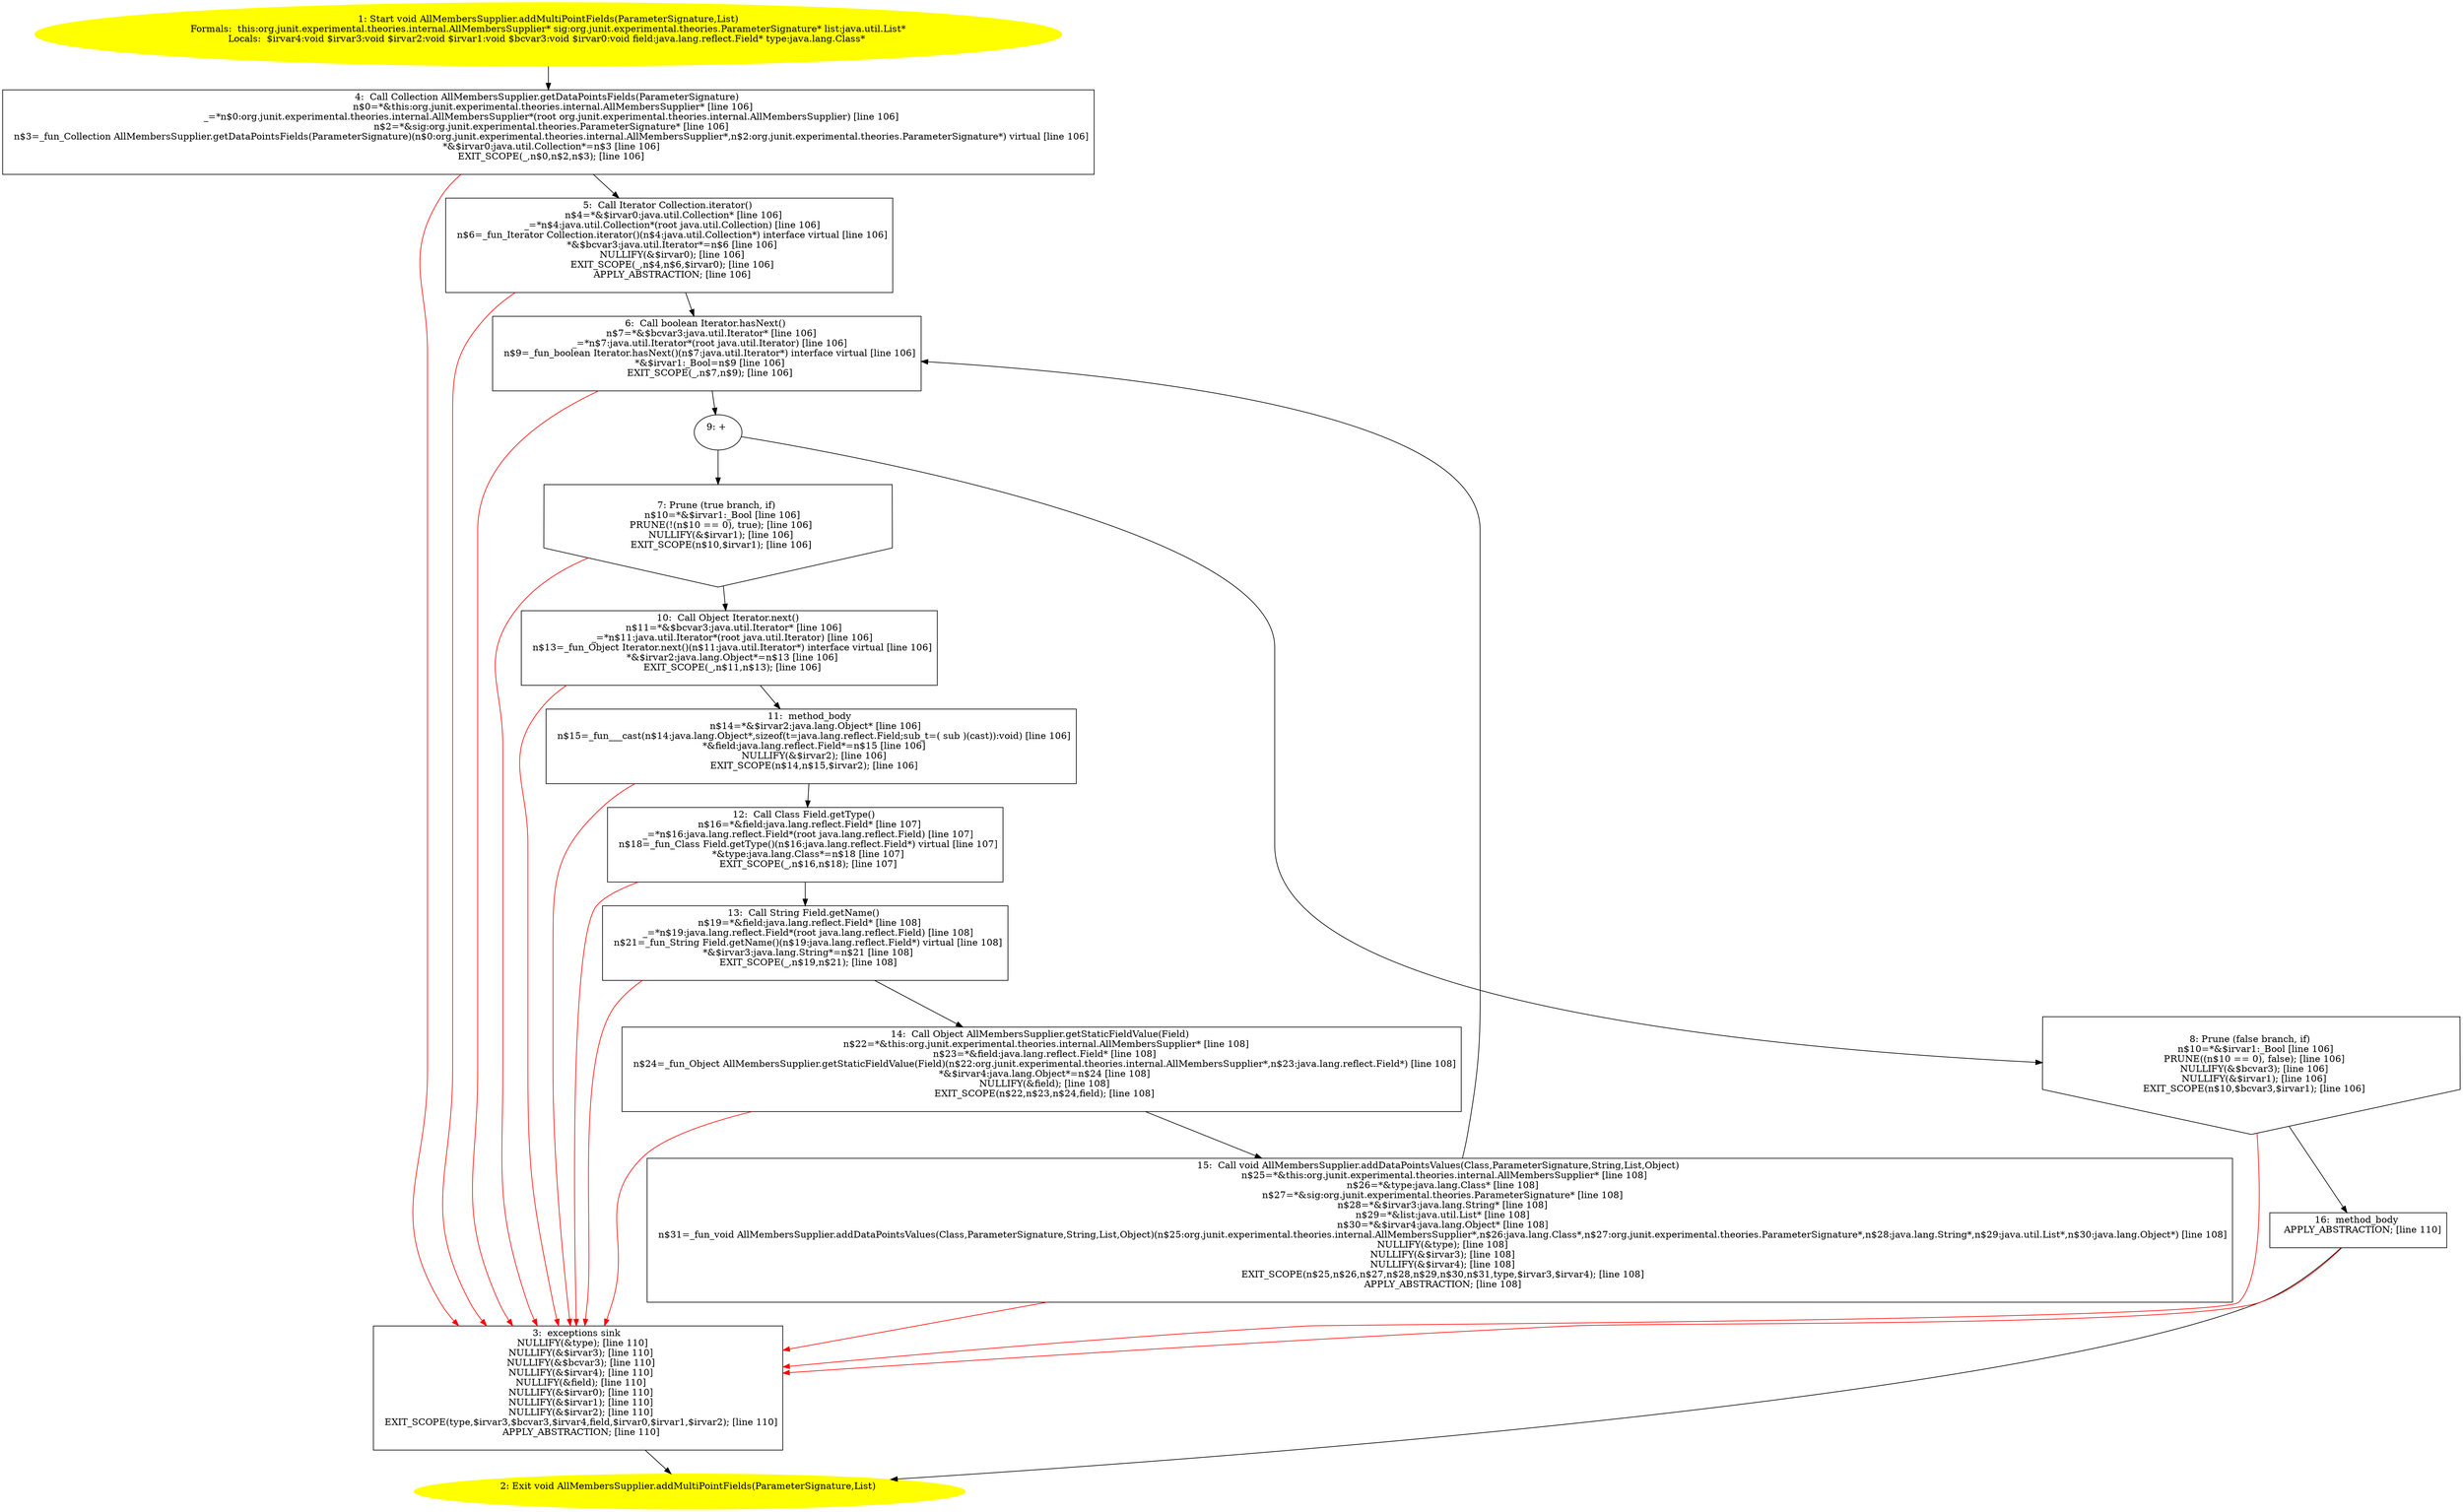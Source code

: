 /* @generated */
digraph cfg {
"org.junit.experimental.theories.internal.AllMembersSupplier.addMultiPointFields(org.junit.experiment.66f469ae724eaf7fa5a8930b032987c4_1" [label="1: Start void AllMembersSupplier.addMultiPointFields(ParameterSignature,List)\nFormals:  this:org.junit.experimental.theories.internal.AllMembersSupplier* sig:org.junit.experimental.theories.ParameterSignature* list:java.util.List*\nLocals:  $irvar4:void $irvar3:void $irvar2:void $irvar1:void $bcvar3:void $irvar0:void field:java.lang.reflect.Field* type:java.lang.Class* \n  " color=yellow style=filled]
	

	 "org.junit.experimental.theories.internal.AllMembersSupplier.addMultiPointFields(org.junit.experiment.66f469ae724eaf7fa5a8930b032987c4_1" -> "org.junit.experimental.theories.internal.AllMembersSupplier.addMultiPointFields(org.junit.experiment.66f469ae724eaf7fa5a8930b032987c4_4" ;
"org.junit.experimental.theories.internal.AllMembersSupplier.addMultiPointFields(org.junit.experiment.66f469ae724eaf7fa5a8930b032987c4_2" [label="2: Exit void AllMembersSupplier.addMultiPointFields(ParameterSignature,List) \n  " color=yellow style=filled]
	

"org.junit.experimental.theories.internal.AllMembersSupplier.addMultiPointFields(org.junit.experiment.66f469ae724eaf7fa5a8930b032987c4_3" [label="3:  exceptions sink \n   NULLIFY(&type); [line 110]\n  NULLIFY(&$irvar3); [line 110]\n  NULLIFY(&$bcvar3); [line 110]\n  NULLIFY(&$irvar4); [line 110]\n  NULLIFY(&field); [line 110]\n  NULLIFY(&$irvar0); [line 110]\n  NULLIFY(&$irvar1); [line 110]\n  NULLIFY(&$irvar2); [line 110]\n  EXIT_SCOPE(type,$irvar3,$bcvar3,$irvar4,field,$irvar0,$irvar1,$irvar2); [line 110]\n  APPLY_ABSTRACTION; [line 110]\n " shape="box"]
	

	 "org.junit.experimental.theories.internal.AllMembersSupplier.addMultiPointFields(org.junit.experiment.66f469ae724eaf7fa5a8930b032987c4_3" -> "org.junit.experimental.theories.internal.AllMembersSupplier.addMultiPointFields(org.junit.experiment.66f469ae724eaf7fa5a8930b032987c4_2" ;
"org.junit.experimental.theories.internal.AllMembersSupplier.addMultiPointFields(org.junit.experiment.66f469ae724eaf7fa5a8930b032987c4_4" [label="4:  Call Collection AllMembersSupplier.getDataPointsFields(ParameterSignature) \n   n$0=*&this:org.junit.experimental.theories.internal.AllMembersSupplier* [line 106]\n  _=*n$0:org.junit.experimental.theories.internal.AllMembersSupplier*(root org.junit.experimental.theories.internal.AllMembersSupplier) [line 106]\n  n$2=*&sig:org.junit.experimental.theories.ParameterSignature* [line 106]\n  n$3=_fun_Collection AllMembersSupplier.getDataPointsFields(ParameterSignature)(n$0:org.junit.experimental.theories.internal.AllMembersSupplier*,n$2:org.junit.experimental.theories.ParameterSignature*) virtual [line 106]\n  *&$irvar0:java.util.Collection*=n$3 [line 106]\n  EXIT_SCOPE(_,n$0,n$2,n$3); [line 106]\n " shape="box"]
	

	 "org.junit.experimental.theories.internal.AllMembersSupplier.addMultiPointFields(org.junit.experiment.66f469ae724eaf7fa5a8930b032987c4_4" -> "org.junit.experimental.theories.internal.AllMembersSupplier.addMultiPointFields(org.junit.experiment.66f469ae724eaf7fa5a8930b032987c4_5" ;
	 "org.junit.experimental.theories.internal.AllMembersSupplier.addMultiPointFields(org.junit.experiment.66f469ae724eaf7fa5a8930b032987c4_4" -> "org.junit.experimental.theories.internal.AllMembersSupplier.addMultiPointFields(org.junit.experiment.66f469ae724eaf7fa5a8930b032987c4_3" [color="red" ];
"org.junit.experimental.theories.internal.AllMembersSupplier.addMultiPointFields(org.junit.experiment.66f469ae724eaf7fa5a8930b032987c4_5" [label="5:  Call Iterator Collection.iterator() \n   n$4=*&$irvar0:java.util.Collection* [line 106]\n  _=*n$4:java.util.Collection*(root java.util.Collection) [line 106]\n  n$6=_fun_Iterator Collection.iterator()(n$4:java.util.Collection*) interface virtual [line 106]\n  *&$bcvar3:java.util.Iterator*=n$6 [line 106]\n  NULLIFY(&$irvar0); [line 106]\n  EXIT_SCOPE(_,n$4,n$6,$irvar0); [line 106]\n  APPLY_ABSTRACTION; [line 106]\n " shape="box"]
	

	 "org.junit.experimental.theories.internal.AllMembersSupplier.addMultiPointFields(org.junit.experiment.66f469ae724eaf7fa5a8930b032987c4_5" -> "org.junit.experimental.theories.internal.AllMembersSupplier.addMultiPointFields(org.junit.experiment.66f469ae724eaf7fa5a8930b032987c4_6" ;
	 "org.junit.experimental.theories.internal.AllMembersSupplier.addMultiPointFields(org.junit.experiment.66f469ae724eaf7fa5a8930b032987c4_5" -> "org.junit.experimental.theories.internal.AllMembersSupplier.addMultiPointFields(org.junit.experiment.66f469ae724eaf7fa5a8930b032987c4_3" [color="red" ];
"org.junit.experimental.theories.internal.AllMembersSupplier.addMultiPointFields(org.junit.experiment.66f469ae724eaf7fa5a8930b032987c4_6" [label="6:  Call boolean Iterator.hasNext() \n   n$7=*&$bcvar3:java.util.Iterator* [line 106]\n  _=*n$7:java.util.Iterator*(root java.util.Iterator) [line 106]\n  n$9=_fun_boolean Iterator.hasNext()(n$7:java.util.Iterator*) interface virtual [line 106]\n  *&$irvar1:_Bool=n$9 [line 106]\n  EXIT_SCOPE(_,n$7,n$9); [line 106]\n " shape="box"]
	

	 "org.junit.experimental.theories.internal.AllMembersSupplier.addMultiPointFields(org.junit.experiment.66f469ae724eaf7fa5a8930b032987c4_6" -> "org.junit.experimental.theories.internal.AllMembersSupplier.addMultiPointFields(org.junit.experiment.66f469ae724eaf7fa5a8930b032987c4_9" ;
	 "org.junit.experimental.theories.internal.AllMembersSupplier.addMultiPointFields(org.junit.experiment.66f469ae724eaf7fa5a8930b032987c4_6" -> "org.junit.experimental.theories.internal.AllMembersSupplier.addMultiPointFields(org.junit.experiment.66f469ae724eaf7fa5a8930b032987c4_3" [color="red" ];
"org.junit.experimental.theories.internal.AllMembersSupplier.addMultiPointFields(org.junit.experiment.66f469ae724eaf7fa5a8930b032987c4_7" [label="7: Prune (true branch, if) \n   n$10=*&$irvar1:_Bool [line 106]\n  PRUNE(!(n$10 == 0), true); [line 106]\n  NULLIFY(&$irvar1); [line 106]\n  EXIT_SCOPE(n$10,$irvar1); [line 106]\n " shape="invhouse"]
	

	 "org.junit.experimental.theories.internal.AllMembersSupplier.addMultiPointFields(org.junit.experiment.66f469ae724eaf7fa5a8930b032987c4_7" -> "org.junit.experimental.theories.internal.AllMembersSupplier.addMultiPointFields(org.junit.experiment.66f469ae724eaf7fa5a8930b032987c4_10" ;
	 "org.junit.experimental.theories.internal.AllMembersSupplier.addMultiPointFields(org.junit.experiment.66f469ae724eaf7fa5a8930b032987c4_7" -> "org.junit.experimental.theories.internal.AllMembersSupplier.addMultiPointFields(org.junit.experiment.66f469ae724eaf7fa5a8930b032987c4_3" [color="red" ];
"org.junit.experimental.theories.internal.AllMembersSupplier.addMultiPointFields(org.junit.experiment.66f469ae724eaf7fa5a8930b032987c4_8" [label="8: Prune (false branch, if) \n   n$10=*&$irvar1:_Bool [line 106]\n  PRUNE((n$10 == 0), false); [line 106]\n  NULLIFY(&$bcvar3); [line 106]\n  NULLIFY(&$irvar1); [line 106]\n  EXIT_SCOPE(n$10,$bcvar3,$irvar1); [line 106]\n " shape="invhouse"]
	

	 "org.junit.experimental.theories.internal.AllMembersSupplier.addMultiPointFields(org.junit.experiment.66f469ae724eaf7fa5a8930b032987c4_8" -> "org.junit.experimental.theories.internal.AllMembersSupplier.addMultiPointFields(org.junit.experiment.66f469ae724eaf7fa5a8930b032987c4_16" ;
	 "org.junit.experimental.theories.internal.AllMembersSupplier.addMultiPointFields(org.junit.experiment.66f469ae724eaf7fa5a8930b032987c4_8" -> "org.junit.experimental.theories.internal.AllMembersSupplier.addMultiPointFields(org.junit.experiment.66f469ae724eaf7fa5a8930b032987c4_3" [color="red" ];
"org.junit.experimental.theories.internal.AllMembersSupplier.addMultiPointFields(org.junit.experiment.66f469ae724eaf7fa5a8930b032987c4_9" [label="9: + \n  " ]
	

	 "org.junit.experimental.theories.internal.AllMembersSupplier.addMultiPointFields(org.junit.experiment.66f469ae724eaf7fa5a8930b032987c4_9" -> "org.junit.experimental.theories.internal.AllMembersSupplier.addMultiPointFields(org.junit.experiment.66f469ae724eaf7fa5a8930b032987c4_7" ;
	 "org.junit.experimental.theories.internal.AllMembersSupplier.addMultiPointFields(org.junit.experiment.66f469ae724eaf7fa5a8930b032987c4_9" -> "org.junit.experimental.theories.internal.AllMembersSupplier.addMultiPointFields(org.junit.experiment.66f469ae724eaf7fa5a8930b032987c4_8" ;
"org.junit.experimental.theories.internal.AllMembersSupplier.addMultiPointFields(org.junit.experiment.66f469ae724eaf7fa5a8930b032987c4_10" [label="10:  Call Object Iterator.next() \n   n$11=*&$bcvar3:java.util.Iterator* [line 106]\n  _=*n$11:java.util.Iterator*(root java.util.Iterator) [line 106]\n  n$13=_fun_Object Iterator.next()(n$11:java.util.Iterator*) interface virtual [line 106]\n  *&$irvar2:java.lang.Object*=n$13 [line 106]\n  EXIT_SCOPE(_,n$11,n$13); [line 106]\n " shape="box"]
	

	 "org.junit.experimental.theories.internal.AllMembersSupplier.addMultiPointFields(org.junit.experiment.66f469ae724eaf7fa5a8930b032987c4_10" -> "org.junit.experimental.theories.internal.AllMembersSupplier.addMultiPointFields(org.junit.experiment.66f469ae724eaf7fa5a8930b032987c4_11" ;
	 "org.junit.experimental.theories.internal.AllMembersSupplier.addMultiPointFields(org.junit.experiment.66f469ae724eaf7fa5a8930b032987c4_10" -> "org.junit.experimental.theories.internal.AllMembersSupplier.addMultiPointFields(org.junit.experiment.66f469ae724eaf7fa5a8930b032987c4_3" [color="red" ];
"org.junit.experimental.theories.internal.AllMembersSupplier.addMultiPointFields(org.junit.experiment.66f469ae724eaf7fa5a8930b032987c4_11" [label="11:  method_body \n   n$14=*&$irvar2:java.lang.Object* [line 106]\n  n$15=_fun___cast(n$14:java.lang.Object*,sizeof(t=java.lang.reflect.Field;sub_t=( sub )(cast)):void) [line 106]\n  *&field:java.lang.reflect.Field*=n$15 [line 106]\n  NULLIFY(&$irvar2); [line 106]\n  EXIT_SCOPE(n$14,n$15,$irvar2); [line 106]\n " shape="box"]
	

	 "org.junit.experimental.theories.internal.AllMembersSupplier.addMultiPointFields(org.junit.experiment.66f469ae724eaf7fa5a8930b032987c4_11" -> "org.junit.experimental.theories.internal.AllMembersSupplier.addMultiPointFields(org.junit.experiment.66f469ae724eaf7fa5a8930b032987c4_12" ;
	 "org.junit.experimental.theories.internal.AllMembersSupplier.addMultiPointFields(org.junit.experiment.66f469ae724eaf7fa5a8930b032987c4_11" -> "org.junit.experimental.theories.internal.AllMembersSupplier.addMultiPointFields(org.junit.experiment.66f469ae724eaf7fa5a8930b032987c4_3" [color="red" ];
"org.junit.experimental.theories.internal.AllMembersSupplier.addMultiPointFields(org.junit.experiment.66f469ae724eaf7fa5a8930b032987c4_12" [label="12:  Call Class Field.getType() \n   n$16=*&field:java.lang.reflect.Field* [line 107]\n  _=*n$16:java.lang.reflect.Field*(root java.lang.reflect.Field) [line 107]\n  n$18=_fun_Class Field.getType()(n$16:java.lang.reflect.Field*) virtual [line 107]\n  *&type:java.lang.Class*=n$18 [line 107]\n  EXIT_SCOPE(_,n$16,n$18); [line 107]\n " shape="box"]
	

	 "org.junit.experimental.theories.internal.AllMembersSupplier.addMultiPointFields(org.junit.experiment.66f469ae724eaf7fa5a8930b032987c4_12" -> "org.junit.experimental.theories.internal.AllMembersSupplier.addMultiPointFields(org.junit.experiment.66f469ae724eaf7fa5a8930b032987c4_13" ;
	 "org.junit.experimental.theories.internal.AllMembersSupplier.addMultiPointFields(org.junit.experiment.66f469ae724eaf7fa5a8930b032987c4_12" -> "org.junit.experimental.theories.internal.AllMembersSupplier.addMultiPointFields(org.junit.experiment.66f469ae724eaf7fa5a8930b032987c4_3" [color="red" ];
"org.junit.experimental.theories.internal.AllMembersSupplier.addMultiPointFields(org.junit.experiment.66f469ae724eaf7fa5a8930b032987c4_13" [label="13:  Call String Field.getName() \n   n$19=*&field:java.lang.reflect.Field* [line 108]\n  _=*n$19:java.lang.reflect.Field*(root java.lang.reflect.Field) [line 108]\n  n$21=_fun_String Field.getName()(n$19:java.lang.reflect.Field*) virtual [line 108]\n  *&$irvar3:java.lang.String*=n$21 [line 108]\n  EXIT_SCOPE(_,n$19,n$21); [line 108]\n " shape="box"]
	

	 "org.junit.experimental.theories.internal.AllMembersSupplier.addMultiPointFields(org.junit.experiment.66f469ae724eaf7fa5a8930b032987c4_13" -> "org.junit.experimental.theories.internal.AllMembersSupplier.addMultiPointFields(org.junit.experiment.66f469ae724eaf7fa5a8930b032987c4_14" ;
	 "org.junit.experimental.theories.internal.AllMembersSupplier.addMultiPointFields(org.junit.experiment.66f469ae724eaf7fa5a8930b032987c4_13" -> "org.junit.experimental.theories.internal.AllMembersSupplier.addMultiPointFields(org.junit.experiment.66f469ae724eaf7fa5a8930b032987c4_3" [color="red" ];
"org.junit.experimental.theories.internal.AllMembersSupplier.addMultiPointFields(org.junit.experiment.66f469ae724eaf7fa5a8930b032987c4_14" [label="14:  Call Object AllMembersSupplier.getStaticFieldValue(Field) \n   n$22=*&this:org.junit.experimental.theories.internal.AllMembersSupplier* [line 108]\n  n$23=*&field:java.lang.reflect.Field* [line 108]\n  n$24=_fun_Object AllMembersSupplier.getStaticFieldValue(Field)(n$22:org.junit.experimental.theories.internal.AllMembersSupplier*,n$23:java.lang.reflect.Field*) [line 108]\n  *&$irvar4:java.lang.Object*=n$24 [line 108]\n  NULLIFY(&field); [line 108]\n  EXIT_SCOPE(n$22,n$23,n$24,field); [line 108]\n " shape="box"]
	

	 "org.junit.experimental.theories.internal.AllMembersSupplier.addMultiPointFields(org.junit.experiment.66f469ae724eaf7fa5a8930b032987c4_14" -> "org.junit.experimental.theories.internal.AllMembersSupplier.addMultiPointFields(org.junit.experiment.66f469ae724eaf7fa5a8930b032987c4_15" ;
	 "org.junit.experimental.theories.internal.AllMembersSupplier.addMultiPointFields(org.junit.experiment.66f469ae724eaf7fa5a8930b032987c4_14" -> "org.junit.experimental.theories.internal.AllMembersSupplier.addMultiPointFields(org.junit.experiment.66f469ae724eaf7fa5a8930b032987c4_3" [color="red" ];
"org.junit.experimental.theories.internal.AllMembersSupplier.addMultiPointFields(org.junit.experiment.66f469ae724eaf7fa5a8930b032987c4_15" [label="15:  Call void AllMembersSupplier.addDataPointsValues(Class,ParameterSignature,String,List,Object) \n   n$25=*&this:org.junit.experimental.theories.internal.AllMembersSupplier* [line 108]\n  n$26=*&type:java.lang.Class* [line 108]\n  n$27=*&sig:org.junit.experimental.theories.ParameterSignature* [line 108]\n  n$28=*&$irvar3:java.lang.String* [line 108]\n  n$29=*&list:java.util.List* [line 108]\n  n$30=*&$irvar4:java.lang.Object* [line 108]\n  n$31=_fun_void AllMembersSupplier.addDataPointsValues(Class,ParameterSignature,String,List,Object)(n$25:org.junit.experimental.theories.internal.AllMembersSupplier*,n$26:java.lang.Class*,n$27:org.junit.experimental.theories.ParameterSignature*,n$28:java.lang.String*,n$29:java.util.List*,n$30:java.lang.Object*) [line 108]\n  NULLIFY(&type); [line 108]\n  NULLIFY(&$irvar3); [line 108]\n  NULLIFY(&$irvar4); [line 108]\n  EXIT_SCOPE(n$25,n$26,n$27,n$28,n$29,n$30,n$31,type,$irvar3,$irvar4); [line 108]\n  APPLY_ABSTRACTION; [line 108]\n " shape="box"]
	

	 "org.junit.experimental.theories.internal.AllMembersSupplier.addMultiPointFields(org.junit.experiment.66f469ae724eaf7fa5a8930b032987c4_15" -> "org.junit.experimental.theories.internal.AllMembersSupplier.addMultiPointFields(org.junit.experiment.66f469ae724eaf7fa5a8930b032987c4_6" ;
	 "org.junit.experimental.theories.internal.AllMembersSupplier.addMultiPointFields(org.junit.experiment.66f469ae724eaf7fa5a8930b032987c4_15" -> "org.junit.experimental.theories.internal.AllMembersSupplier.addMultiPointFields(org.junit.experiment.66f469ae724eaf7fa5a8930b032987c4_3" [color="red" ];
"org.junit.experimental.theories.internal.AllMembersSupplier.addMultiPointFields(org.junit.experiment.66f469ae724eaf7fa5a8930b032987c4_16" [label="16:  method_body \n   APPLY_ABSTRACTION; [line 110]\n " shape="box"]
	

	 "org.junit.experimental.theories.internal.AllMembersSupplier.addMultiPointFields(org.junit.experiment.66f469ae724eaf7fa5a8930b032987c4_16" -> "org.junit.experimental.theories.internal.AllMembersSupplier.addMultiPointFields(org.junit.experiment.66f469ae724eaf7fa5a8930b032987c4_2" ;
	 "org.junit.experimental.theories.internal.AllMembersSupplier.addMultiPointFields(org.junit.experiment.66f469ae724eaf7fa5a8930b032987c4_16" -> "org.junit.experimental.theories.internal.AllMembersSupplier.addMultiPointFields(org.junit.experiment.66f469ae724eaf7fa5a8930b032987c4_3" [color="red" ];
}
